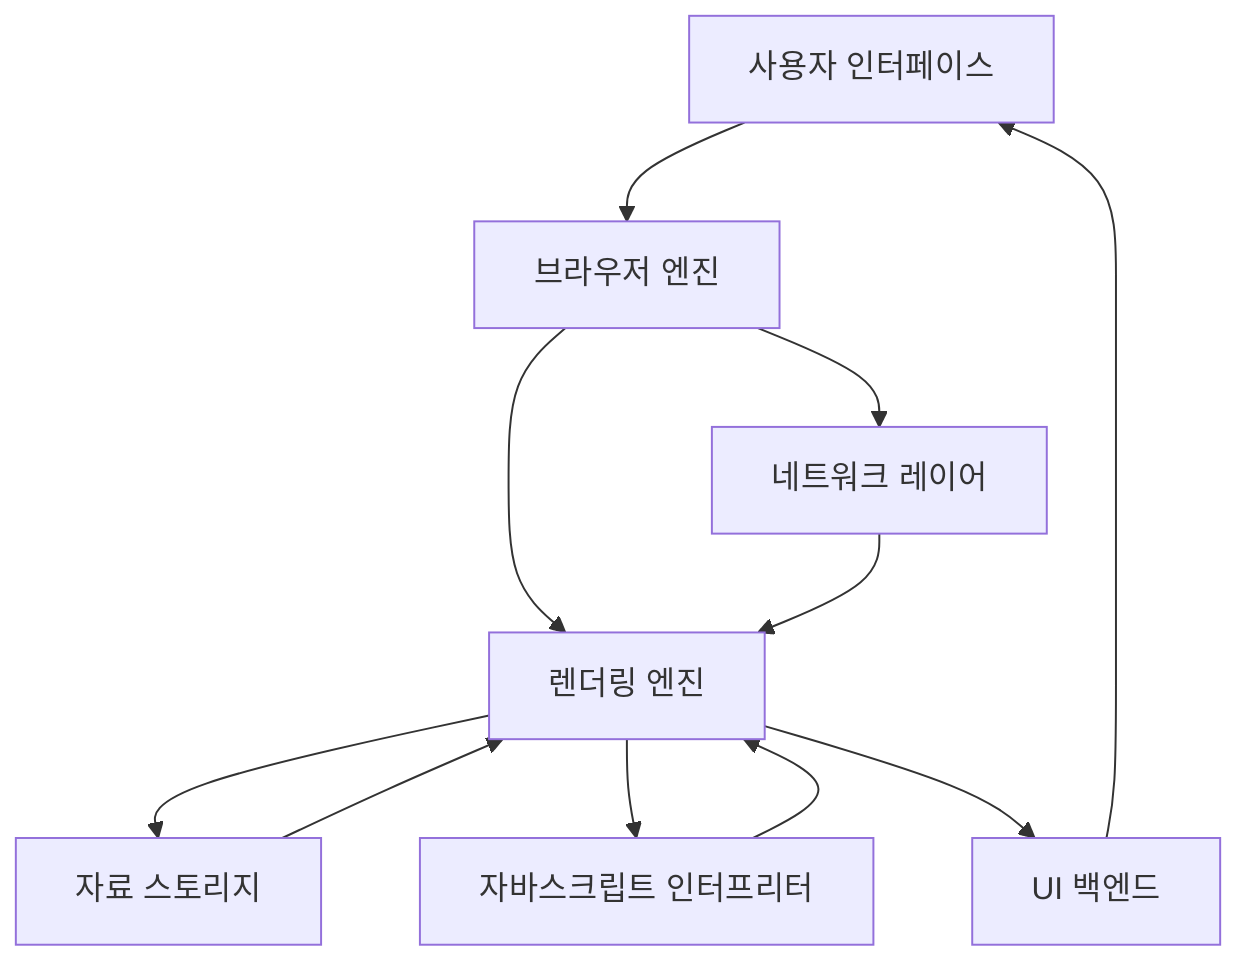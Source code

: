 graph TD
    A[사용자 인터페이스] --> B[브라우저 엔진]
    B --> C[렌더링 엔진]
    B --> G[네트워크 레이어]
    C --> D[자료 스토리지]
    C --> E[자바스크립트 인터프리터]
    C --> F[UI 백엔드]

    G --> C
    D --> C
    E --> C
    F --> A